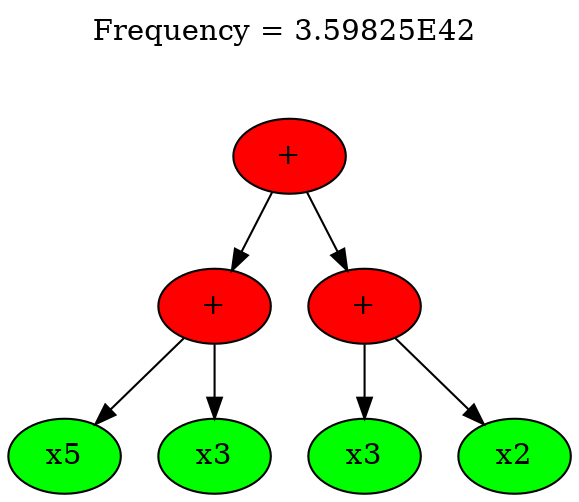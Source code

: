 strict digraph "" {
	graph [label=<Frequency = 3.59825E42
 <br/> <br/> <br/>>,
		labelloc=t
	];
	node [label="\N"];
	0	 [fillcolor="#ff0000",
		label="+",
		style=filled];
	1	 [fillcolor="#ff0000",
		label="+",
		style=filled];
	0 -> 1;
	4	 [fillcolor="#ff0000",
		label="+",
		style=filled];
	0 -> 4;
	2	 [fillcolor="#00ff00",
		label=x5,
		style=filled];
	1 -> 2;
	3	 [fillcolor="#00ff00",
		label=x3,
		style=filled];
	1 -> 3;
	5	 [fillcolor="#00ff00",
		label=x3,
		style=filled];
	4 -> 5;
	6	 [fillcolor="#00ff00",
		label=x2,
		style=filled];
	4 -> 6;
}
